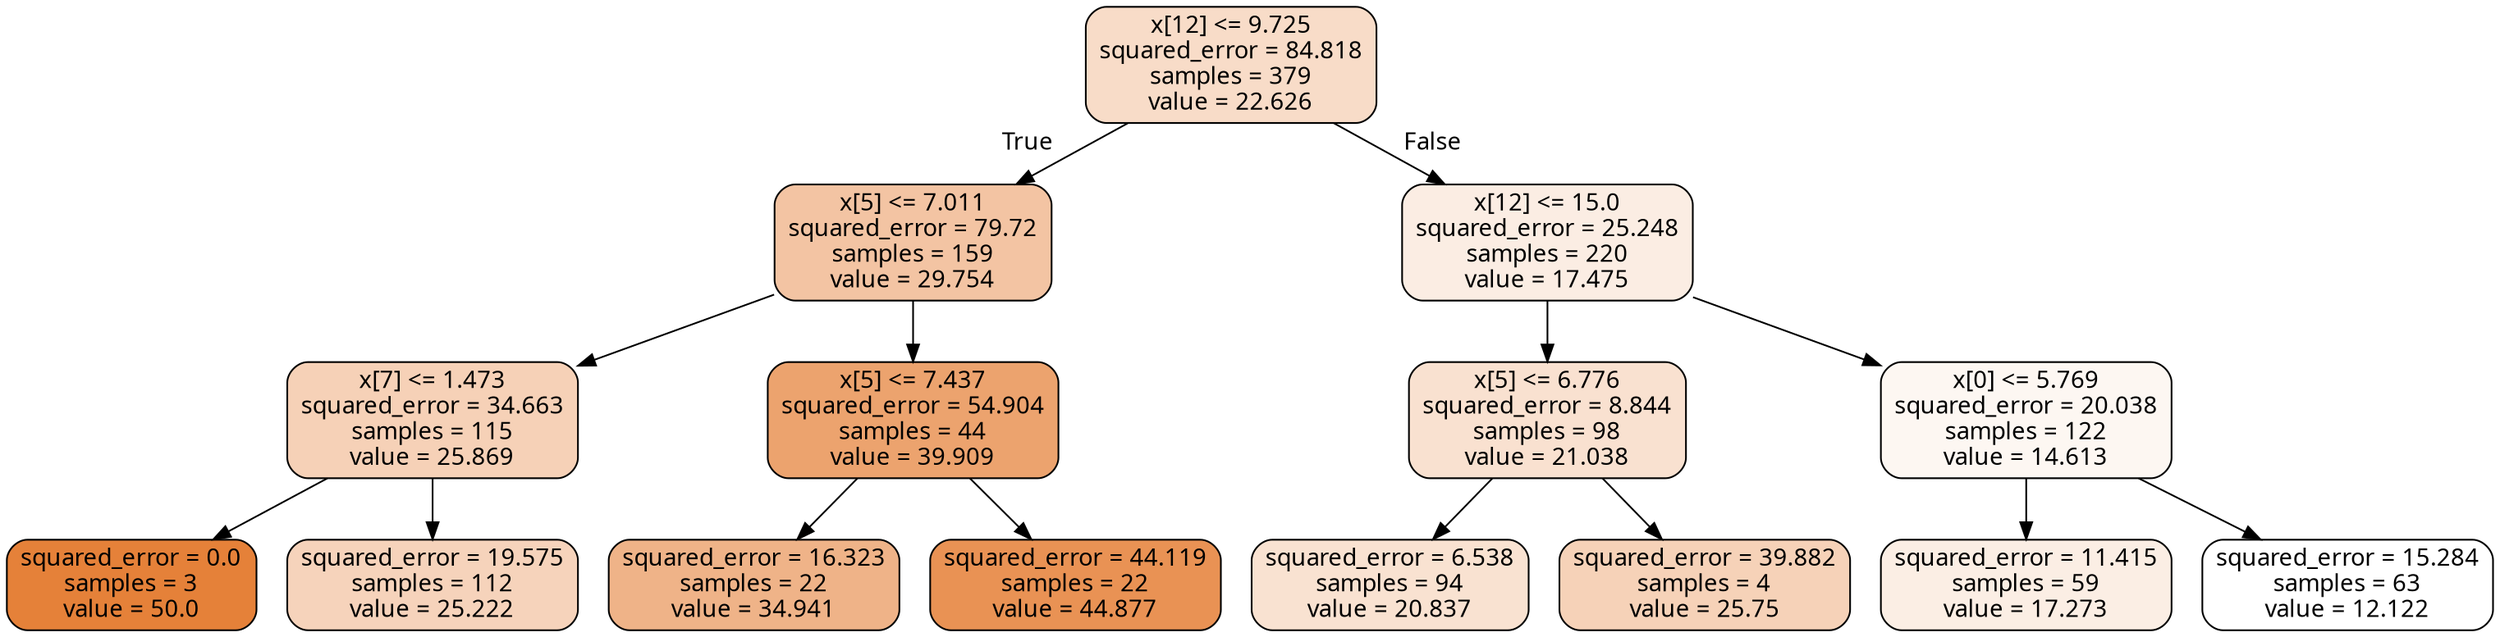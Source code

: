 digraph Tree {
node [shape=box, style="filled, rounded", color="black", fontname="FangSong"] ;
edge [fontname="FangSong"] ;
0 [label="x[12] <= 9.725\nsquared_error = 84.818\nsamples = 379\nvalue = 22.626", fillcolor="#f8dcc8"] ;
1 [label="x[5] <= 7.011\nsquared_error = 79.72\nsamples = 159\nvalue = 29.754", fillcolor="#f3c4a3"] ;
0 -> 1 [labeldistance=2.5, labelangle=45, headlabel="True"] ;
3 [label="x[7] <= 1.473\nsquared_error = 34.663\nsamples = 115\nvalue = 25.869", fillcolor="#f6d1b7"] ;
1 -> 3 ;
7 [label="squared_error = 0.0\nsamples = 3\nvalue = 50.0", fillcolor="#e58139"] ;
3 -> 7 ;
8 [label="squared_error = 19.575\nsamples = 112\nvalue = 25.222", fillcolor="#f6d3bb"] ;
3 -> 8 ;
4 [label="x[5] <= 7.437\nsquared_error = 54.904\nsamples = 44\nvalue = 39.909", fillcolor="#eca36e"] ;
1 -> 4 ;
9 [label="squared_error = 16.323\nsamples = 22\nvalue = 34.941", fillcolor="#efb388"] ;
4 -> 9 ;
10 [label="squared_error = 44.119\nsamples = 22\nvalue = 44.877", fillcolor="#e99254"] ;
4 -> 10 ;
2 [label="x[12] <= 15.0\nsquared_error = 25.248\nsamples = 220\nvalue = 17.475", fillcolor="#fbede3"] ;
0 -> 2 [labeldistance=2.5, labelangle=-45, headlabel="False"] ;
5 [label="x[5] <= 6.776\nsquared_error = 8.844\nsamples = 98\nvalue = 21.038", fillcolor="#f9e1d0"] ;
2 -> 5 ;
13 [label="squared_error = 6.538\nsamples = 94\nvalue = 20.837", fillcolor="#f9e2d1"] ;
5 -> 13 ;
14 [label="squared_error = 39.882\nsamples = 4\nvalue = 25.75", fillcolor="#f6d2b8"] ;
5 -> 14 ;
6 [label="x[0] <= 5.769\nsquared_error = 20.038\nsamples = 122\nvalue = 14.613", fillcolor="#fdf7f2"] ;
2 -> 6 ;
11 [label="squared_error = 11.415\nsamples = 59\nvalue = 17.273", fillcolor="#fbeee4"] ;
6 -> 11 ;
12 [label="squared_error = 15.284\nsamples = 63\nvalue = 12.122", fillcolor="#ffffff"] ;
6 -> 12 ;
}

